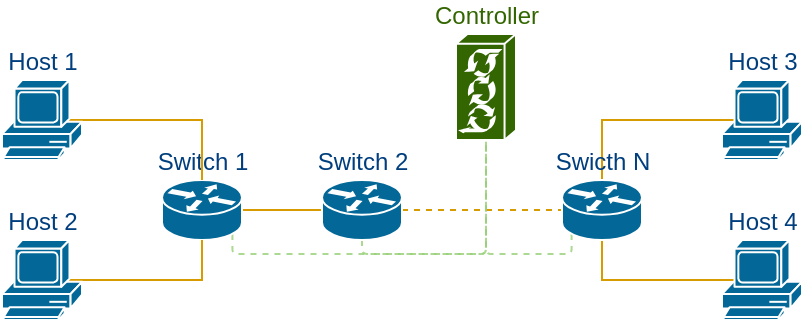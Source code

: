 <mxfile version="20.0.3" type="google" pages="2"><diagram id="bzNsibyZG1ZTZ_E6lpPv" name="Diagram"><mxGraphModel grid="0" page="0" gridSize="10" guides="1" tooltips="1" connect="1" arrows="1" fold="1" pageScale="1" pageWidth="827" pageHeight="1169" math="0" shadow="0"><root><mxCell id="0"/><mxCell id="1" parent="0"/><mxCell id="I_eEasaYwtLwZSASo7Q9-10" style="edgeStyle=orthogonalEdgeStyle;rounded=0;orthogonalLoop=1;jettySize=auto;html=1;exitX=1;exitY=0.5;exitDx=0;exitDy=0;exitPerimeter=0;entryX=0;entryY=0.5;entryDx=0;entryDy=0;entryPerimeter=0;endArrow=none;endFill=0;fillColor=#ffe6cc;strokeColor=#d79b00;" edge="1" parent="1" source="I_eEasaYwtLwZSASo7Q9-1" target="I_eEasaYwtLwZSASo7Q9-2"><mxGeometry relative="1" as="geometry"/></mxCell><mxCell id="mo5nlPybeW5mA96wCO7y-6" style="edgeStyle=orthogonalEdgeStyle;rounded=1;orthogonalLoop=1;jettySize=auto;html=1;exitX=0.88;exitY=0.9;exitDx=0;exitDy=0;exitPerimeter=0;entryX=0.5;entryY=1;entryDx=0;entryDy=0;entryPerimeter=0;dashed=1;fontSize=12;fontColor=#336600;endArrow=none;endFill=0;strokeColor=#97D077;strokeWidth=1;opacity=80;arcSize=5;" edge="1" parent="1" source="I_eEasaYwtLwZSASo7Q9-1" target="I_eEasaYwtLwZSASo7Q9-16"><mxGeometry relative="1" as="geometry"><Array as="points"><mxPoint x="328" y="180"/><mxPoint x="455" y="180"/></Array></mxGeometry></mxCell><mxCell id="I_eEasaYwtLwZSASo7Q9-1" value="Switch 1" style="shape=mxgraph.cisco.routers.router;sketch=0;html=1;pointerEvents=1;dashed=0;fillColor=#036897;strokeColor=#ffffff;strokeWidth=1;verticalLabelPosition=top;verticalAlign=bottom;align=center;outlineConnect=0;labelPosition=center;fontColor=#003E7D;" vertex="1" parent="1"><mxGeometry x="293" y="143" width="40" height="30" as="geometry"/></mxCell><mxCell id="I_eEasaYwtLwZSASo7Q9-11" style="edgeStyle=orthogonalEdgeStyle;rounded=0;orthogonalLoop=1;jettySize=auto;html=1;exitX=1;exitY=0.5;exitDx=0;exitDy=0;exitPerimeter=0;entryX=0;entryY=0.5;entryDx=0;entryDy=0;entryPerimeter=0;endArrow=none;endFill=0;fillColor=#ffe6cc;strokeColor=#d79b00;dashed=1;" edge="1" parent="1" source="I_eEasaYwtLwZSASo7Q9-2" target="I_eEasaYwtLwZSASo7Q9-3"><mxGeometry relative="1" as="geometry"/></mxCell><mxCell id="mo5nlPybeW5mA96wCO7y-1" style="edgeStyle=orthogonalEdgeStyle;rounded=1;orthogonalLoop=1;jettySize=auto;html=1;exitX=0.5;exitY=1;exitDx=0;exitDy=0;exitPerimeter=0;entryX=0.5;entryY=1;entryDx=0;entryDy=0;entryPerimeter=0;dashed=1;fontSize=12;fontColor=#336600;endArrow=none;endFill=0;strokeColor=#97D077;strokeWidth=1;opacity=80;arcSize=5;" edge="1" parent="1" source="I_eEasaYwtLwZSASo7Q9-2" target="I_eEasaYwtLwZSASo7Q9-16"><mxGeometry relative="1" as="geometry"><Array as="points"><mxPoint x="393" y="180"/><mxPoint x="455" y="180"/></Array></mxGeometry></mxCell><mxCell id="I_eEasaYwtLwZSASo7Q9-2" value="Switch 2" style="shape=mxgraph.cisco.routers.router;sketch=0;html=1;pointerEvents=1;dashed=0;fillColor=#036897;strokeColor=#ffffff;strokeWidth=1;verticalLabelPosition=top;verticalAlign=bottom;align=center;outlineConnect=0;labelPosition=center;fontColor=#003E7D;" vertex="1" parent="1"><mxGeometry x="373" y="143" width="40" height="30" as="geometry"/></mxCell><mxCell id="I_eEasaYwtLwZSASo7Q9-8" style="edgeStyle=orthogonalEdgeStyle;rounded=0;orthogonalLoop=1;jettySize=auto;html=1;exitX=0.83;exitY=0.5;exitDx=0;exitDy=0;exitPerimeter=0;entryX=0.5;entryY=0;entryDx=0;entryDy=0;entryPerimeter=0;endArrow=none;endFill=0;fillColor=#ffe6cc;strokeColor=#d79b00;" edge="1" parent="1" source="I_eEasaYwtLwZSASo7Q9-4" target="I_eEasaYwtLwZSASo7Q9-1"><mxGeometry relative="1" as="geometry"/></mxCell><mxCell id="I_eEasaYwtLwZSASo7Q9-4" value="Host 1" style="shape=mxgraph.cisco.computers_and_peripherals.pc;sketch=0;html=1;pointerEvents=1;dashed=0;fillColor=#036897;strokeColor=#ffffff;strokeWidth=1;verticalLabelPosition=top;verticalAlign=bottom;align=center;outlineConnect=0;labelPosition=center;fontColor=#003E7D;" vertex="1" parent="1"><mxGeometry x="213" y="93" width="40" height="40" as="geometry"/></mxCell><mxCell id="I_eEasaYwtLwZSASo7Q9-9" style="edgeStyle=orthogonalEdgeStyle;rounded=0;orthogonalLoop=1;jettySize=auto;html=1;exitX=0.83;exitY=0.5;exitDx=0;exitDy=0;exitPerimeter=0;entryX=0.5;entryY=1;entryDx=0;entryDy=0;entryPerimeter=0;endArrow=none;endFill=0;fillColor=#ffe6cc;strokeColor=#d79b00;" edge="1" parent="1" source="I_eEasaYwtLwZSASo7Q9-5" target="I_eEasaYwtLwZSASo7Q9-1"><mxGeometry relative="1" as="geometry"/></mxCell><mxCell id="I_eEasaYwtLwZSASo7Q9-5" value="&lt;font style=&quot;font-size: 12px; line-height: 1.2;&quot;&gt;Host 2&lt;/font&gt;" style="shape=mxgraph.cisco.computers_and_peripherals.pc;sketch=0;html=1;pointerEvents=1;dashed=0;fillColor=#036897;strokeColor=#ffffff;strokeWidth=1;verticalLabelPosition=top;verticalAlign=bottom;align=center;outlineConnect=0;labelPosition=center;fontColor=#003E7D;" vertex="1" parent="1"><mxGeometry x="213" y="173" width="40" height="40" as="geometry"/></mxCell><mxCell id="I_eEasaYwtLwZSASo7Q9-13" style="edgeStyle=orthogonalEdgeStyle;rounded=0;orthogonalLoop=1;jettySize=auto;html=1;exitX=0.16;exitY=0.5;exitDx=0;exitDy=0;exitPerimeter=0;entryX=0.5;entryY=0;entryDx=0;entryDy=0;entryPerimeter=0;endArrow=none;endFill=0;fillColor=#ffe6cc;strokeColor=#d79b00;" edge="1" parent="1" source="I_eEasaYwtLwZSASo7Q9-6" target="I_eEasaYwtLwZSASo7Q9-3"><mxGeometry relative="1" as="geometry"/></mxCell><mxCell id="I_eEasaYwtLwZSASo7Q9-6" value="Host 3" style="shape=mxgraph.cisco.computers_and_peripherals.pc;sketch=0;html=1;pointerEvents=1;dashed=0;fillColor=#036897;strokeColor=#ffffff;strokeWidth=1;verticalLabelPosition=top;verticalAlign=bottom;align=center;outlineConnect=0;labelPosition=center;fontColor=#003E7D;" vertex="1" parent="1"><mxGeometry x="573" y="93" width="40" height="40" as="geometry"/></mxCell><mxCell id="I_eEasaYwtLwZSASo7Q9-14" style="edgeStyle=orthogonalEdgeStyle;rounded=0;orthogonalLoop=1;jettySize=auto;html=1;exitX=0.16;exitY=0.5;exitDx=0;exitDy=0;exitPerimeter=0;entryX=0.5;entryY=1;entryDx=0;entryDy=0;entryPerimeter=0;endArrow=none;endFill=0;fillColor=#ffe6cc;strokeColor=#d79b00;" edge="1" parent="1" source="I_eEasaYwtLwZSASo7Q9-7" target="I_eEasaYwtLwZSASo7Q9-3"><mxGeometry relative="1" as="geometry"/></mxCell><mxCell id="I_eEasaYwtLwZSASo7Q9-7" value="Host 4" style="shape=mxgraph.cisco.computers_and_peripherals.pc;sketch=0;html=1;pointerEvents=1;dashed=0;fillColor=#036897;strokeColor=#ffffff;strokeWidth=1;verticalLabelPosition=top;verticalAlign=bottom;align=center;outlineConnect=0;labelPosition=center;fontColor=#003E7D;" vertex="1" parent="1"><mxGeometry x="573" y="173" width="40" height="40" as="geometry"/></mxCell><mxCell id="mo5nlPybeW5mA96wCO7y-5" style="edgeStyle=orthogonalEdgeStyle;rounded=1;orthogonalLoop=1;jettySize=auto;html=1;exitX=0.12;exitY=0.9;exitDx=0;exitDy=0;exitPerimeter=0;entryX=0.5;entryY=1;entryDx=0;entryDy=0;entryPerimeter=0;dashed=1;fontSize=12;fontColor=#336600;endArrow=none;endFill=0;strokeColor=#97D077;strokeWidth=1;opacity=80;arcSize=5;" edge="1" parent="1" source="I_eEasaYwtLwZSASo7Q9-3" target="I_eEasaYwtLwZSASo7Q9-16"><mxGeometry relative="1" as="geometry"><Array as="points"><mxPoint x="498" y="180"/><mxPoint x="455" y="180"/></Array></mxGeometry></mxCell><mxCell id="I_eEasaYwtLwZSASo7Q9-3" value="Swicth N" style="shape=mxgraph.cisco.routers.router;sketch=0;html=1;pointerEvents=1;dashed=0;fillColor=#036897;strokeColor=#ffffff;strokeWidth=1;verticalLabelPosition=top;verticalAlign=bottom;align=center;outlineConnect=0;horizontal=1;labelPosition=center;fontColor=#003E7D;" vertex="1" parent="1"><mxGeometry x="493" y="143" width="40" height="30" as="geometry"/></mxCell><mxCell id="I_eEasaYwtLwZSASo7Q9-16" value="Controller" style="shape=mxgraph.cisco.controllers_and_modules.virtual_switch_controller_(vsc3000);sketch=0;html=1;pointerEvents=1;dashed=0;strokeWidth=1;verticalLabelPosition=top;verticalAlign=bottom;align=center;outlineConnect=0;labelBackgroundColor=#ffffff;fontSize=12;labelPosition=center;fillColor=#336600;strokeColor=#FFFFFF;fontColor=#336600;" vertex="1" parent="1"><mxGeometry x="440" y="70" width="30" height="53" as="geometry"/></mxCell></root></mxGraphModel></diagram><diagram id="iZCtbQGWqfaduGx7sb6c" name="Interface Schema"><mxGraphModel grid="1" page="1" gridSize="10" guides="1" tooltips="1" connect="1" arrows="1" fold="1" pageScale="1" pageWidth="827" pageHeight="1169" math="0" shadow="0"><root><mxCell id="0"/><mxCell id="1" parent="0"/><mxCell id="R75id5ucM0sQsCJcJTWv-1" style="rounded=0;orthogonalLoop=1;jettySize=auto;html=1;exitX=1;exitY=0.5;exitDx=0;exitDy=0;entryX=0.5;entryY=0;entryDx=0;entryDy=0;edgeStyle=orthogonalEdgeStyle;endArrow=none;endFill=0;" edge="1" parent="1" source="R75id5ucM0sQsCJcJTWv-4" target="R75id5ucM0sQsCJcJTWv-12"><mxGeometry relative="1" as="geometry"/></mxCell><mxCell id="R75id5ucM0sQsCJcJTWv-2" value="eth0" style="edgeLabel;html=1;align=center;verticalAlign=middle;resizable=0;points=[];" connectable="0" vertex="1" parent="R75id5ucM0sQsCJcJTWv-1"><mxGeometry x="-0.898" y="1" relative="1" as="geometry"><mxPoint x="14" y="-9" as="offset"/></mxGeometry></mxCell><mxCell id="R75id5ucM0sQsCJcJTWv-3" value="eth2" style="edgeLabel;html=1;align=center;verticalAlign=middle;resizable=0;points=[];" connectable="0" vertex="1" parent="R75id5ucM0sQsCJcJTWv-1"><mxGeometry x="0.476" relative="1" as="geometry"><mxPoint x="12" y="10" as="offset"/></mxGeometry></mxCell><mxCell id="R75id5ucM0sQsCJcJTWv-4" value="H1" style="rounded=0;whiteSpace=wrap;html=1;" vertex="1" parent="1"><mxGeometry x="154" y="70" width="40" height="40" as="geometry"/></mxCell><mxCell id="R75id5ucM0sQsCJcJTWv-5" style="edgeStyle=orthogonalEdgeStyle;rounded=0;orthogonalLoop=1;jettySize=auto;html=1;exitX=1;exitY=0.5;exitDx=0;exitDy=0;entryX=0.5;entryY=1;entryDx=0;entryDy=0;endArrow=none;endFill=0;" edge="1" parent="1" source="R75id5ucM0sQsCJcJTWv-8" target="R75id5ucM0sQsCJcJTWv-12"><mxGeometry relative="1" as="geometry"/></mxCell><mxCell id="R75id5ucM0sQsCJcJTWv-6" value="eth0" style="edgeLabel;html=1;align=center;verticalAlign=middle;resizable=0;points=[];" connectable="0" vertex="1" parent="R75id5ucM0sQsCJcJTWv-5"><mxGeometry x="-0.929" y="1" relative="1" as="geometry"><mxPoint x="16" y="-9" as="offset"/></mxGeometry></mxCell><mxCell id="R75id5ucM0sQsCJcJTWv-7" value="eth3" style="edgeLabel;html=1;align=center;verticalAlign=middle;resizable=0;points=[];" connectable="0" vertex="1" parent="R75id5ucM0sQsCJcJTWv-5"><mxGeometry x="0.851" y="1" relative="1" as="geometry"><mxPoint as="offset"/></mxGeometry></mxCell><mxCell id="R75id5ucM0sQsCJcJTWv-8" value="H2" style="rounded=0;whiteSpace=wrap;html=1;" vertex="1" parent="1"><mxGeometry x="154" y="150" width="40" height="40" as="geometry"/></mxCell><mxCell id="R75id5ucM0sQsCJcJTWv-9" style="edgeStyle=orthogonalEdgeStyle;rounded=0;orthogonalLoop=1;jettySize=auto;html=1;exitX=1;exitY=0.5;exitDx=0;exitDy=0;entryX=0;entryY=0.5;entryDx=0;entryDy=0;endArrow=none;endFill=0;" edge="1" parent="1" source="R75id5ucM0sQsCJcJTWv-12" target="R75id5ucM0sQsCJcJTWv-16"><mxGeometry relative="1" as="geometry"/></mxCell><mxCell id="R75id5ucM0sQsCJcJTWv-10" value="eth1" style="edgeLabel;html=1;align=center;verticalAlign=middle;resizable=0;points=[];" connectable="0" vertex="1" parent="R75id5ucM0sQsCJcJTWv-9"><mxGeometry x="-0.817" relative="1" as="geometry"><mxPoint x="3" y="-10" as="offset"/></mxGeometry></mxCell><mxCell id="R75id5ucM0sQsCJcJTWv-11" value="eth1" style="edgeLabel;html=1;align=center;verticalAlign=middle;resizable=0;points=[];" connectable="0" vertex="1" parent="R75id5ucM0sQsCJcJTWv-9"><mxGeometry x="0.804" y="3" relative="1" as="geometry"><mxPoint x="-2" y="-7" as="offset"/></mxGeometry></mxCell><mxCell id="R75id5ucM0sQsCJcJTWv-12" value="S1" style="ellipse;whiteSpace=wrap;html=1;fillColor=#f8cecc;strokeColor=#b85450;" vertex="1" parent="1"><mxGeometry x="274" y="110" width="40" height="40" as="geometry"/></mxCell><mxCell id="R75id5ucM0sQsCJcJTWv-13" style="edgeStyle=orthogonalEdgeStyle;rounded=0;orthogonalLoop=1;jettySize=auto;html=1;exitX=1;exitY=0.5;exitDx=0;exitDy=0;entryX=0;entryY=0.5;entryDx=0;entryDy=0;endArrow=none;endFill=0;" edge="1" parent="1" source="R75id5ucM0sQsCJcJTWv-16" target="R75id5ucM0sQsCJcJTWv-23"><mxGeometry relative="1" as="geometry"/></mxCell><mxCell id="R75id5ucM0sQsCJcJTWv-14" value="eth2" style="edgeLabel;html=1;align=center;verticalAlign=middle;resizable=0;points=[];" connectable="0" vertex="1" parent="R75id5ucM0sQsCJcJTWv-13"><mxGeometry x="-0.848" y="3" relative="1" as="geometry"><mxPoint x="4" y="-7" as="offset"/></mxGeometry></mxCell><mxCell id="R75id5ucM0sQsCJcJTWv-15" value="eth1" style="edgeLabel;html=1;align=center;verticalAlign=middle;resizable=0;points=[];" connectable="0" vertex="1" parent="R75id5ucM0sQsCJcJTWv-13"><mxGeometry x="0.683" y="-2" relative="1" as="geometry"><mxPoint y="-12" as="offset"/></mxGeometry></mxCell><mxCell id="R75id5ucM0sQsCJcJTWv-16" value="S2" style="ellipse;whiteSpace=wrap;html=1;" vertex="1" parent="1"><mxGeometry x="394" y="110" width="40" height="40" as="geometry"/></mxCell><mxCell id="R75id5ucM0sQsCJcJTWv-17" style="edgeStyle=orthogonalEdgeStyle;rounded=0;orthogonalLoop=1;jettySize=auto;html=1;exitX=0.5;exitY=0;exitDx=0;exitDy=0;entryX=0;entryY=0.5;entryDx=0;entryDy=0;endArrow=none;endFill=0;" edge="1" parent="1" source="R75id5ucM0sQsCJcJTWv-23" target="R75id5ucM0sQsCJcJTWv-24"><mxGeometry relative="1" as="geometry"/></mxCell><mxCell id="R75id5ucM0sQsCJcJTWv-18" value="eth0" style="edgeLabel;html=1;align=center;verticalAlign=middle;resizable=0;points=[];" connectable="0" vertex="1" parent="R75id5ucM0sQsCJcJTWv-17"><mxGeometry x="0.728" y="1" relative="1" as="geometry"><mxPoint y="-9" as="offset"/></mxGeometry></mxCell><mxCell id="R75id5ucM0sQsCJcJTWv-19" value="eth2" style="edgeLabel;html=1;align=center;verticalAlign=middle;resizable=0;points=[];" connectable="0" vertex="1" parent="R75id5ucM0sQsCJcJTWv-17"><mxGeometry x="-0.856" y="1" relative="1" as="geometry"><mxPoint as="offset"/></mxGeometry></mxCell><mxCell id="R75id5ucM0sQsCJcJTWv-20" style="edgeStyle=orthogonalEdgeStyle;rounded=0;orthogonalLoop=1;jettySize=auto;html=1;exitX=0.5;exitY=1;exitDx=0;exitDy=0;entryX=0;entryY=0.5;entryDx=0;entryDy=0;endArrow=none;endFill=0;" edge="1" parent="1" source="R75id5ucM0sQsCJcJTWv-23" target="R75id5ucM0sQsCJcJTWv-25"><mxGeometry relative="1" as="geometry"/></mxCell><mxCell id="R75id5ucM0sQsCJcJTWv-21" value="eth0" style="edgeLabel;html=1;align=center;verticalAlign=middle;resizable=0;points=[];" connectable="0" vertex="1" parent="R75id5ucM0sQsCJcJTWv-20"><mxGeometry x="0.687" y="1" relative="1" as="geometry"><mxPoint y="-9" as="offset"/></mxGeometry></mxCell><mxCell id="R75id5ucM0sQsCJcJTWv-22" value="eth3" style="edgeLabel;html=1;align=center;verticalAlign=middle;resizable=0;points=[];" connectable="0" vertex="1" parent="R75id5ucM0sQsCJcJTWv-20"><mxGeometry x="-0.852" y="-1" relative="1" as="geometry"><mxPoint as="offset"/></mxGeometry></mxCell><mxCell id="R75id5ucM0sQsCJcJTWv-23" value="S3" style="ellipse;whiteSpace=wrap;html=1;" vertex="1" parent="1"><mxGeometry x="514" y="110" width="40" height="40" as="geometry"/></mxCell><mxCell id="R75id5ucM0sQsCJcJTWv-24" value="H3" style="rounded=0;whiteSpace=wrap;html=1;" vertex="1" parent="1"><mxGeometry x="634" y="70" width="40" height="40" as="geometry"/></mxCell><mxCell id="R75id5ucM0sQsCJcJTWv-25" value="H4" style="rounded=0;whiteSpace=wrap;html=1;" vertex="1" parent="1"><mxGeometry x="634" y="150" width="40" height="40" as="geometry"/></mxCell></root></mxGraphModel></diagram></mxfile>